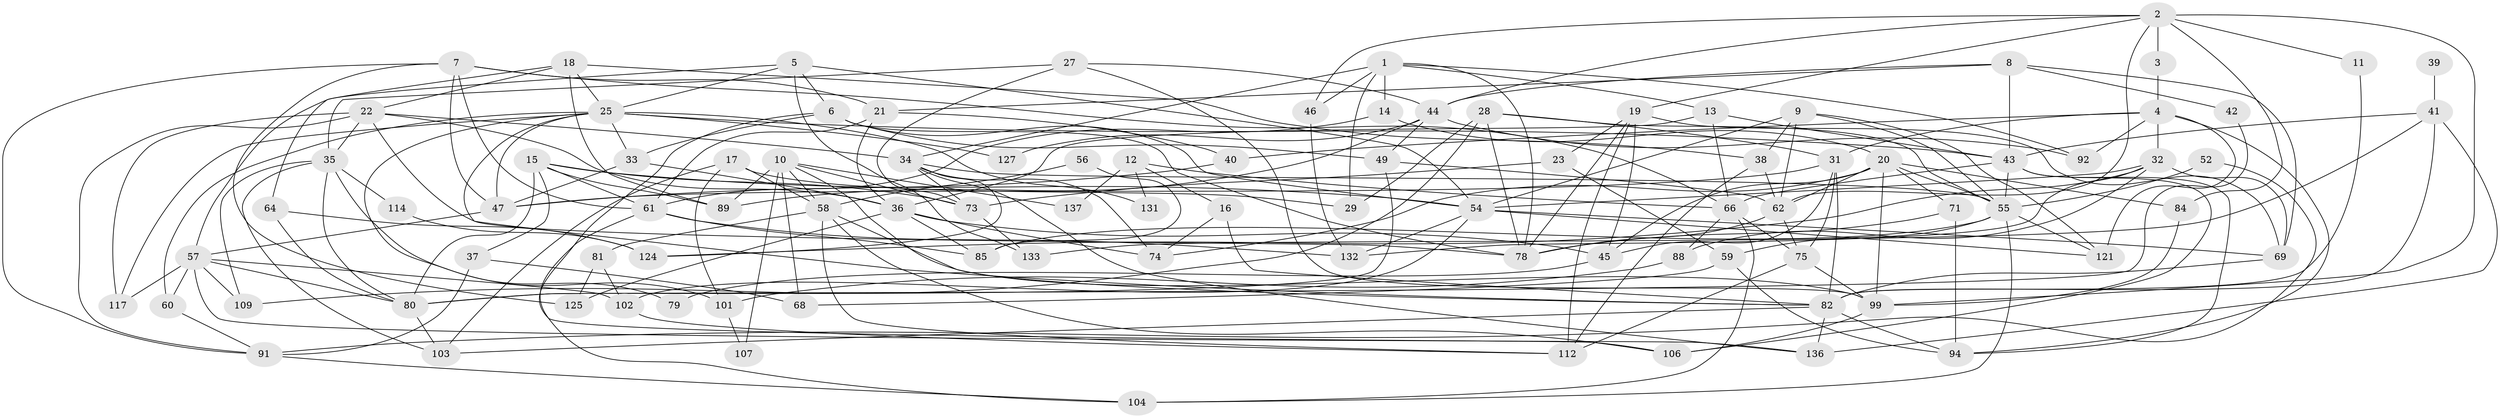// original degree distribution, {4: 0.2846715328467153, 8: 0.029197080291970802, 2: 0.1386861313868613, 5: 0.17518248175182483, 6: 0.08029197080291971, 3: 0.26277372262773724, 7: 0.029197080291970802}
// Generated by graph-tools (version 1.1) at 2025/11/02/27/25 16:11:23]
// undirected, 95 vertices, 226 edges
graph export_dot {
graph [start="1"]
  node [color=gray90,style=filled];
  1 [super="+51"];
  2 [super="+26"];
  3;
  4 [super="+76"];
  5 [super="+48"];
  6 [super="+113"];
  7;
  8 [super="+53"];
  9;
  10 [super="+95"];
  11;
  12;
  13;
  14;
  15 [super="+24"];
  16;
  17;
  18 [super="+126"];
  19 [super="+30"];
  20 [super="+135"];
  21 [super="+50"];
  22 [super="+67"];
  23;
  25 [super="+70"];
  27;
  28 [super="+90"];
  29;
  31 [super="+93"];
  32 [super="+110"];
  33;
  34;
  35 [super="+63"];
  36 [super="+97"];
  37;
  38;
  39;
  40 [super="+77"];
  41 [super="+96"];
  42;
  43 [super="+83"];
  44 [super="+123"];
  45 [super="+65"];
  46;
  47;
  49;
  52;
  54 [super="+72"];
  55 [super="+134"];
  56;
  57 [super="+108"];
  58;
  59;
  60;
  61 [super="+100"];
  62 [super="+116"];
  64;
  66 [super="+130"];
  68;
  69 [super="+86"];
  71 [super="+118"];
  73 [super="+120"];
  74;
  75 [super="+87"];
  78 [super="+128"];
  79;
  80 [super="+98"];
  81;
  82 [super="+111"];
  84;
  85 [super="+115"];
  88;
  89 [super="+105"];
  91;
  92;
  94;
  99;
  101;
  102;
  103;
  104;
  106 [super="+129"];
  107;
  109;
  112 [super="+119"];
  114;
  117;
  121 [super="+122"];
  124;
  125;
  127;
  131;
  132;
  133;
  136;
  137;
  1 -- 46;
  1 -- 14;
  1 -- 29;
  1 -- 34;
  1 -- 92;
  1 -- 13;
  1 -- 78;
  2 -- 62;
  2 -- 3;
  2 -- 11;
  2 -- 84 [weight=2];
  2 -- 99;
  2 -- 46;
  2 -- 44;
  2 -- 19;
  3 -- 4;
  4 -- 94;
  4 -- 40;
  4 -- 121;
  4 -- 92;
  4 -- 32;
  4 -- 31;
  5 -- 25;
  5 -- 57;
  5 -- 133;
  5 -- 6;
  5 -- 54;
  6 -- 33;
  6 -- 54;
  6 -- 49;
  6 -- 106;
  6 -- 78;
  7 -- 91;
  7 -- 47;
  7 -- 21;
  7 -- 66;
  7 -- 125;
  7 -- 61;
  8 -- 43;
  8 -- 69;
  8 -- 42;
  8 -- 44;
  8 -- 21;
  9 -- 54;
  9 -- 55;
  9 -- 38;
  9 -- 121;
  9 -- 62;
  10 -- 73;
  10 -- 68;
  10 -- 82;
  10 -- 137;
  10 -- 58;
  10 -- 107;
  10 -- 89;
  11 -- 82;
  12 -- 16;
  12 -- 131;
  12 -- 137;
  12 -- 66;
  13 -- 36;
  13 -- 66;
  13 -- 43;
  14 -- 61;
  14 -- 20;
  15 -- 37;
  15 -- 73;
  15 -- 61;
  15 -- 89;
  15 -- 80;
  15 -- 54;
  16 -- 74;
  16 -- 82;
  17 -- 58;
  17 -- 101;
  17 -- 29;
  17 -- 103;
  18 -- 38;
  18 -- 25;
  18 -- 64;
  18 -- 89;
  18 -- 22;
  19 -- 23;
  19 -- 78;
  19 -- 112;
  19 -- 69;
  19 -- 45;
  20 -- 99;
  20 -- 62;
  20 -- 74;
  20 -- 84;
  20 -- 55;
  20 -- 45;
  20 -- 71;
  21 -- 61;
  21 -- 40;
  21 -- 36;
  22 -- 78 [weight=2];
  22 -- 36;
  22 -- 91;
  22 -- 34;
  22 -- 35;
  22 -- 117;
  23 -- 59;
  23 -- 73;
  25 -- 60;
  25 -- 117;
  25 -- 43;
  25 -- 79;
  25 -- 131;
  25 -- 33;
  25 -- 127;
  25 -- 47;
  25 -- 82;
  27 -- 99;
  27 -- 35;
  27 -- 73;
  27 -- 44;
  28 -- 31;
  28 -- 55;
  28 -- 109;
  28 -- 29;
  28 -- 78;
  31 -- 47;
  31 -- 82;
  31 -- 75;
  31 -- 45;
  32 -- 124;
  32 -- 88;
  32 -- 69;
  32 -- 132;
  32 -- 54;
  33 -- 47;
  33 -- 36;
  34 -- 74;
  34 -- 55;
  34 -- 124;
  34 -- 136;
  34 -- 73;
  35 -- 101;
  35 -- 80;
  35 -- 114;
  35 -- 103;
  35 -- 109;
  36 -- 125;
  36 -- 85 [weight=2];
  36 -- 74;
  36 -- 45;
  37 -- 91;
  37 -- 68;
  38 -- 112;
  38 -- 62;
  39 -- 41 [weight=2];
  40 -- 47;
  41 -- 136;
  41 -- 82;
  41 -- 133;
  41 -- 43;
  42 -- 80;
  43 -- 66;
  43 -- 55;
  43 -- 106;
  43 -- 94;
  44 -- 49;
  44 -- 89;
  44 -- 127;
  44 -- 92;
  45 -- 79;
  46 -- 132;
  47 -- 57;
  49 -- 62;
  49 -- 80;
  52 -- 91;
  52 -- 55;
  54 -- 132;
  54 -- 69;
  54 -- 102;
  54 -- 121;
  55 -- 59;
  55 -- 104;
  55 -- 121;
  55 -- 85;
  56 -- 85;
  56 -- 58;
  57 -- 136;
  57 -- 102;
  57 -- 117;
  57 -- 80;
  57 -- 60;
  57 -- 109;
  58 -- 99;
  58 -- 81;
  58 -- 106;
  58 -- 112;
  59 -- 94;
  59 -- 68;
  60 -- 91;
  61 -- 104;
  61 -- 132;
  61 -- 85;
  62 -- 75;
  62 -- 78;
  64 -- 124;
  64 -- 80;
  66 -- 75;
  66 -- 88;
  66 -- 104;
  69 -- 82;
  71 -- 78;
  71 -- 94;
  73 -- 133;
  75 -- 99;
  75 -- 112;
  80 -- 103;
  81 -- 102;
  81 -- 125;
  82 -- 136;
  82 -- 94;
  82 -- 103;
  84 -- 99;
  88 -- 101;
  91 -- 104;
  99 -- 106;
  101 -- 107;
  102 -- 112;
  114 -- 124;
}
